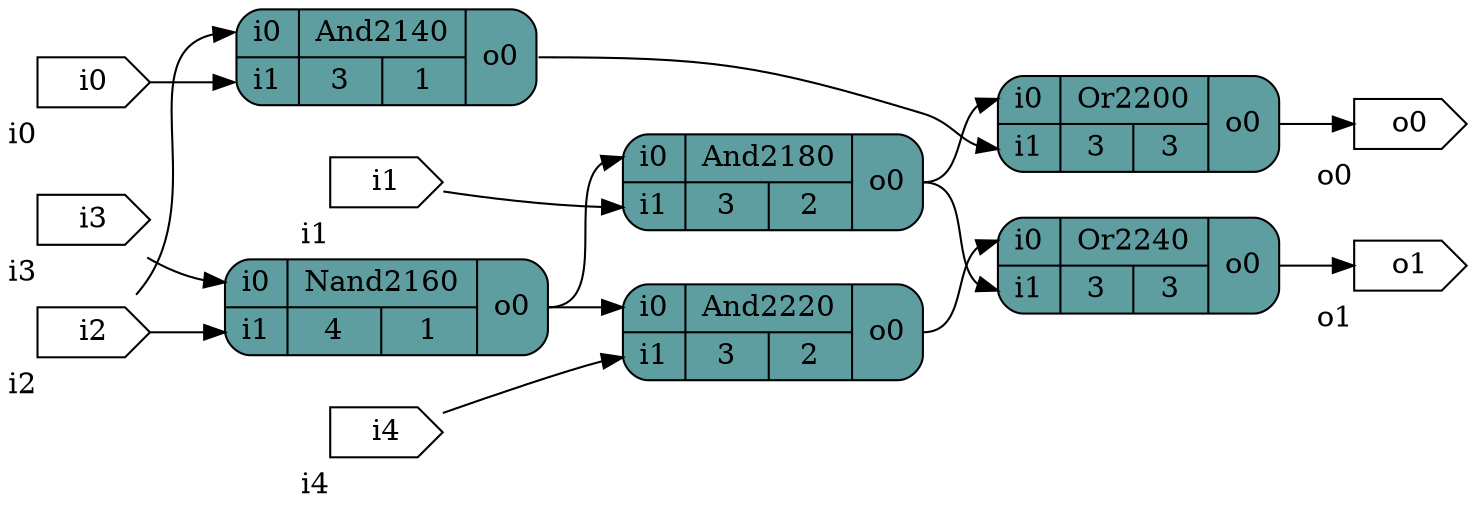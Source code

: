 digraph circ_C17 {
		graph [rankdir = LR];
		And2140[shape=record; style="rounded,filled"; fillcolor=cadetblue; label="{{<i0>i0|<i1>i1}|{And2140|{3|1}}|{<o0>o0}}"]
		Nand2160[shape=record; style="rounded,filled"; fillcolor=cadetblue; label="{{<i0>i0|<i1>i1}|{Nand2160|{4|1}}|{<o0>o0}}"]
		And2180[shape=record; style="rounded,filled"; fillcolor=cadetblue; label="{{<i0>i0|<i1>i1}|{And2180|{3|2}}|{<o0>o0}}"]
		Or2200[shape=record; style="rounded,filled"; fillcolor=cadetblue; label="{{<i0>i0|<i1>i1}|{Or2200|{3|3}}|{<o0>o0}}"]
		And2220[shape=record; style="rounded,filled"; fillcolor=cadetblue; label="{{<i0>i0|<i1>i1}|{And2220|{3|2}}|{<o0>o0}}"]
		Or2240[shape=record; style="rounded,filled"; fillcolor=cadetblue; label="{{<i0>i0|<i1>i1}|{Or2240|{3|3}}|{<o0>o0}}"]
		i0[shape=cds,xlabel="i0"]
		i1[shape=cds,xlabel="i1"]
		i2[shape=cds,xlabel="i2"]
		i3[shape=cds,xlabel="i3"]
		i4[shape=cds,xlabel="i4"]
		o0[shape=cds,xlabel="o0"]
		o1[shape=cds,xlabel="o1"]
		i0 -> And2140:i1;
		i1 -> And2180:i1;
		i2 -> And2140:i0;
		i2 -> Nand2160:i1;
		i3 -> Nand2160:i0;
		i4 -> And2220:i1;
		And2140:o0 -> Or2200:i1;
		Nand2160:o0 -> And2180:i0;
		Nand2160:o0 -> And2220:i0;
		And2180:o0 -> Or2200:i0;
		And2180:o0 -> Or2240:i1;
		Or2200:o0 -> o0;
		And2220:o0 -> Or2240:i0;
		Or2240:o0 -> o1;
}
